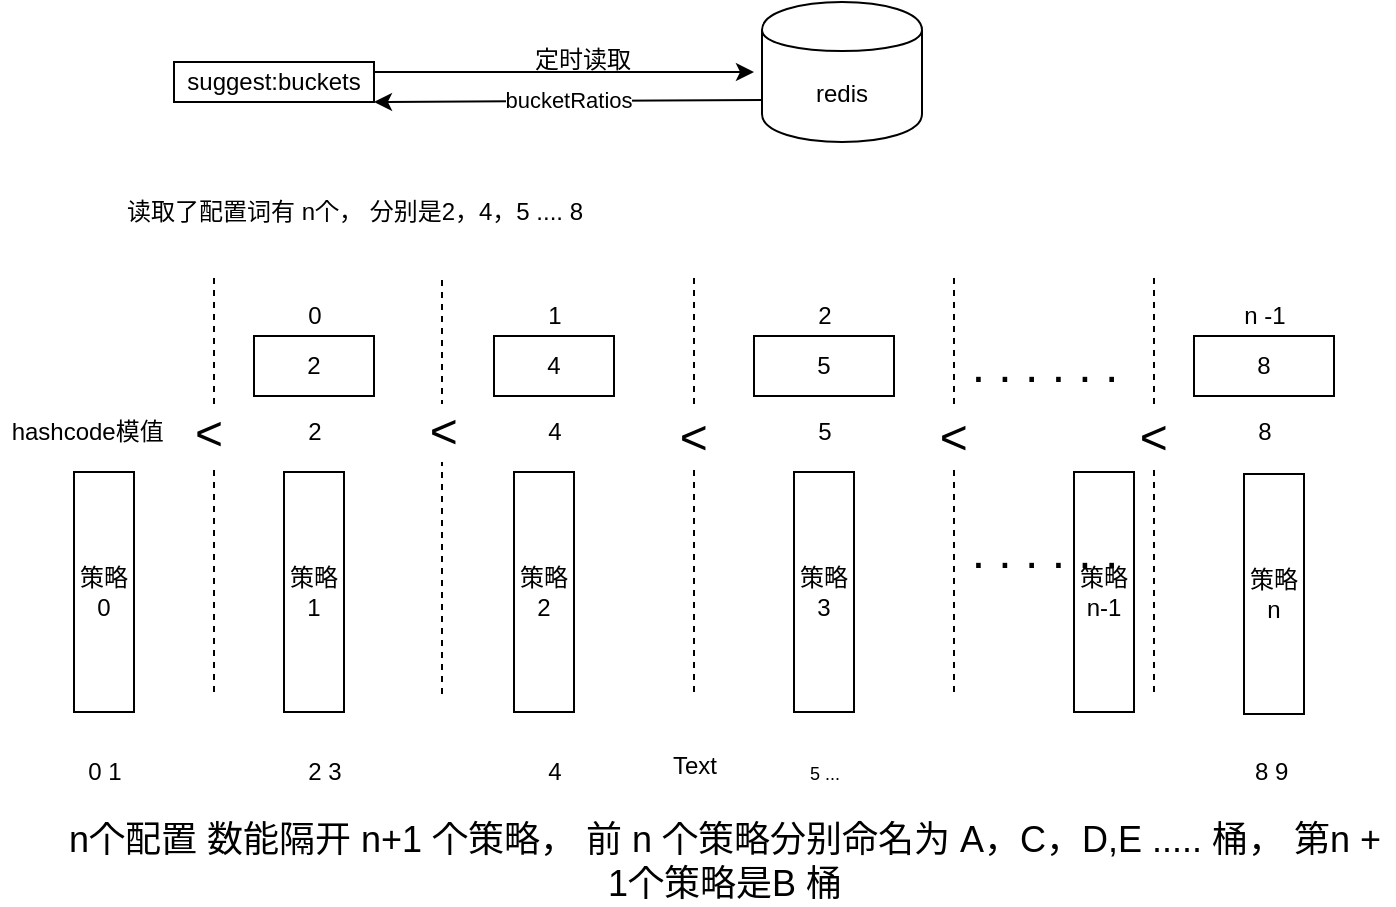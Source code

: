 <mxfile version="13.0.1" type="github"><diagram id="AoIujOPQsq3cBaW6tJ4h" name="Page-1"><mxGraphModel dx="925" dy="512" grid="1" gridSize="10" guides="1" tooltips="1" connect="1" arrows="1" fold="1" page="1" pageScale="1" pageWidth="827" pageHeight="1169" math="0" shadow="0"><root><mxCell id="0"/><mxCell id="1" parent="0"/><mxCell id="5gjnf-JDjzCa9A4W9zHp-2" value="suggest:buckets" style="rounded=0;whiteSpace=wrap;html=1;" parent="1" vertex="1"><mxGeometry x="90" y="65" width="100" height="20" as="geometry"/></mxCell><mxCell id="qchftyxILQQBsjPTItSX-1" value="" style="endArrow=classic;html=1;exitX=1;exitY=0.25;exitDx=0;exitDy=0;" edge="1" parent="1" source="5gjnf-JDjzCa9A4W9zHp-2"><mxGeometry width="50" height="50" relative="1" as="geometry"><mxPoint x="240" y="115" as="sourcePoint"/><mxPoint x="380" y="70" as="targetPoint"/><Array as="points"><mxPoint x="240" y="70"/></Array></mxGeometry></mxCell><mxCell id="qchftyxILQQBsjPTItSX-3" value="redis" style="shape=cylinder;whiteSpace=wrap;html=1;boundedLbl=1;backgroundOutline=1;" vertex="1" parent="1"><mxGeometry x="384" y="35" width="80" height="70" as="geometry"/></mxCell><mxCell id="qchftyxILQQBsjPTItSX-4" value="bucketRatios" style="endArrow=classic;html=1;entryX=1;entryY=1;entryDx=0;entryDy=0;exitX=0;exitY=0.7;exitDx=0;exitDy=0;" edge="1" parent="1" source="qchftyxILQQBsjPTItSX-3" target="5gjnf-JDjzCa9A4W9zHp-2"><mxGeometry width="50" height="50" relative="1" as="geometry"><mxPoint x="410" y="275" as="sourcePoint"/><mxPoint x="460" y="225" as="targetPoint"/></mxGeometry></mxCell><mxCell id="qchftyxILQQBsjPTItSX-5" value="2" style="rounded=0;whiteSpace=wrap;html=1;" vertex="1" parent="1"><mxGeometry x="130" y="202" width="60" height="30" as="geometry"/></mxCell><mxCell id="qchftyxILQQBsjPTItSX-6" value="4" style="rounded=0;whiteSpace=wrap;html=1;" vertex="1" parent="1"><mxGeometry x="250" y="202" width="60" height="30" as="geometry"/></mxCell><mxCell id="qchftyxILQQBsjPTItSX-7" value="5" style="rounded=0;whiteSpace=wrap;html=1;" vertex="1" parent="1"><mxGeometry x="380" y="202" width="70" height="30" as="geometry"/></mxCell><mxCell id="qchftyxILQQBsjPTItSX-9" value="0" style="text;html=1;align=center;verticalAlign=middle;resizable=0;points=[];autosize=1;" vertex="1" parent="1"><mxGeometry x="150" y="182" width="20" height="20" as="geometry"/></mxCell><mxCell id="qchftyxILQQBsjPTItSX-10" value="1" style="text;html=1;align=center;verticalAlign=middle;resizable=0;points=[];autosize=1;" vertex="1" parent="1"><mxGeometry x="270" y="182" width="20" height="20" as="geometry"/></mxCell><mxCell id="qchftyxILQQBsjPTItSX-11" value="2" style="text;html=1;align=center;verticalAlign=middle;resizable=0;points=[];autosize=1;" vertex="1" parent="1"><mxGeometry x="405" y="182" width="20" height="20" as="geometry"/></mxCell><mxCell id="qchftyxILQQBsjPTItSX-13" value="8" style="rounded=0;whiteSpace=wrap;html=1;" vertex="1" parent="1"><mxGeometry x="600" y="202" width="70" height="30" as="geometry"/></mxCell><mxCell id="qchftyxILQQBsjPTItSX-14" value="n -1" style="text;html=1;align=center;verticalAlign=middle;resizable=0;points=[];autosize=1;" vertex="1" parent="1"><mxGeometry x="615" y="182" width="40" height="20" as="geometry"/></mxCell><mxCell id="qchftyxILQQBsjPTItSX-15" value="定时读取" style="text;html=1;align=center;verticalAlign=middle;resizable=0;points=[];autosize=1;" vertex="1" parent="1"><mxGeometry x="264" y="54" width="60" height="20" as="geometry"/></mxCell><mxCell id="qchftyxILQQBsjPTItSX-16" value="读取了配置词有 n个， 分别是2，4，5 .... 8" style="text;html=1;align=center;verticalAlign=middle;resizable=0;points=[];autosize=1;" vertex="1" parent="1"><mxGeometry x="60" y="130" width="240" height="20" as="geometry"/></mxCell><mxCell id="qchftyxILQQBsjPTItSX-17" value="" style="endArrow=none;dashed=1;html=1;" edge="1" parent="1"><mxGeometry width="50" height="50" relative="1" as="geometry"><mxPoint x="110" y="380" as="sourcePoint"/><mxPoint x="110" y="170" as="targetPoint"/></mxGeometry></mxCell><mxCell id="qchftyxILQQBsjPTItSX-36" value="&lt;font style=&quot;font-size: 24px&quot;&gt;&amp;lt;&lt;/font&gt;" style="edgeLabel;html=1;align=center;verticalAlign=middle;resizable=0;points=[];" vertex="1" connectable="0" parent="qchftyxILQQBsjPTItSX-17"><mxGeometry x="0.275" y="3" relative="1" as="geometry"><mxPoint y="5" as="offset"/></mxGeometry></mxCell><mxCell id="qchftyxILQQBsjPTItSX-18" value="" style="endArrow=none;dashed=1;html=1;" edge="1" parent="1"><mxGeometry width="50" height="50" relative="1" as="geometry"><mxPoint x="224" y="381" as="sourcePoint"/><mxPoint x="224" y="171" as="targetPoint"/></mxGeometry></mxCell><mxCell id="qchftyxILQQBsjPTItSX-38" value="&lt;font style=&quot;font-size: 24px&quot;&gt;&amp;nbsp;&amp;lt;&lt;/font&gt;" style="edgeLabel;html=1;align=center;verticalAlign=middle;resizable=0;points=[];" vertex="1" connectable="0" parent="qchftyxILQQBsjPTItSX-18"><mxGeometry x="0.208" y="3" relative="1" as="geometry"><mxPoint y="-4" as="offset"/></mxGeometry></mxCell><mxCell id="qchftyxILQQBsjPTItSX-19" value="" style="endArrow=none;dashed=1;html=1;" edge="1" parent="1"><mxGeometry width="50" height="50" relative="1" as="geometry"><mxPoint x="350" y="380" as="sourcePoint"/><mxPoint x="350" y="170" as="targetPoint"/></mxGeometry></mxCell><mxCell id="qchftyxILQQBsjPTItSX-21" value="" style="endArrow=none;dashed=1;html=1;" edge="1" parent="1"><mxGeometry width="50" height="50" relative="1" as="geometry"><mxPoint x="480" y="380" as="sourcePoint"/><mxPoint x="480" y="170" as="targetPoint"/></mxGeometry></mxCell><mxCell id="qchftyxILQQBsjPTItSX-24" value="" style="endArrow=none;dashed=1;html=1;" edge="1" parent="1"><mxGeometry width="50" height="50" relative="1" as="geometry"><mxPoint x="580" y="380" as="sourcePoint"/><mxPoint x="580" y="170" as="targetPoint"/></mxGeometry></mxCell><mxCell id="qchftyxILQQBsjPTItSX-26" value="&lt;font style=&quot;font-size: 24px&quot;&gt;. . . . . .&lt;/font&gt;" style="text;html=1;align=center;verticalAlign=middle;resizable=0;points=[];autosize=1;" vertex="1" parent="1"><mxGeometry x="480" y="207" width="90" height="20" as="geometry"/></mxCell><mxCell id="qchftyxILQQBsjPTItSX-27" value="策略&lt;br&gt;0" style="rounded=0;whiteSpace=wrap;html=1;" vertex="1" parent="1"><mxGeometry x="40" y="270" width="30" height="120" as="geometry"/></mxCell><mxCell id="qchftyxILQQBsjPTItSX-28" value="策略&lt;br&gt;1" style="rounded=0;whiteSpace=wrap;html=1;" vertex="1" parent="1"><mxGeometry x="145" y="270" width="30" height="120" as="geometry"/></mxCell><mxCell id="qchftyxILQQBsjPTItSX-29" value="策略&lt;br&gt;2" style="rounded=0;whiteSpace=wrap;html=1;" vertex="1" parent="1"><mxGeometry x="260" y="270" width="30" height="120" as="geometry"/></mxCell><mxCell id="qchftyxILQQBsjPTItSX-30" value="策略&lt;br&gt;3" style="rounded=0;whiteSpace=wrap;html=1;" vertex="1" parent="1"><mxGeometry x="400" y="270" width="30" height="120" as="geometry"/></mxCell><mxCell id="qchftyxILQQBsjPTItSX-31" value="策略&lt;br&gt;n" style="rounded=0;whiteSpace=wrap;html=1;" vertex="1" parent="1"><mxGeometry x="625" y="271" width="30" height="120" as="geometry"/></mxCell><mxCell id="qchftyxILQQBsjPTItSX-32" value="策略&lt;br&gt;n-1" style="rounded=0;whiteSpace=wrap;html=1;" vertex="1" parent="1"><mxGeometry x="540" y="270" width="30" height="120" as="geometry"/></mxCell><mxCell id="qchftyxILQQBsjPTItSX-33" value="&lt;font style=&quot;font-size: 24px&quot;&gt;. . . . . .&lt;/font&gt;" style="text;html=1;align=center;verticalAlign=middle;resizable=0;points=[];autosize=1;" vertex="1" parent="1"><mxGeometry x="480" y="300" width="90" height="20" as="geometry"/></mxCell><mxCell id="qchftyxILQQBsjPTItSX-35" value="&lt;font style=&quot;font-size: 12px&quot;&gt;hashcode模值&amp;nbsp;&lt;/font&gt;" style="text;html=1;align=center;verticalAlign=middle;resizable=0;points=[];autosize=1;" vertex="1" parent="1"><mxGeometry x="3" y="240" width="90" height="20" as="geometry"/></mxCell><mxCell id="qchftyxILQQBsjPTItSX-37" value="2" style="text;html=1;align=center;verticalAlign=middle;resizable=0;points=[];autosize=1;" vertex="1" parent="1"><mxGeometry x="150" y="240" width="20" height="20" as="geometry"/></mxCell><mxCell id="qchftyxILQQBsjPTItSX-39" value="4" style="text;html=1;align=center;verticalAlign=middle;resizable=0;points=[];autosize=1;" vertex="1" parent="1"><mxGeometry x="270" y="240" width="20" height="20" as="geometry"/></mxCell><mxCell id="qchftyxILQQBsjPTItSX-40" value="5" style="text;html=1;align=center;verticalAlign=middle;resizable=0;points=[];autosize=1;" vertex="1" parent="1"><mxGeometry x="405" y="240" width="20" height="20" as="geometry"/></mxCell><mxCell id="qchftyxILQQBsjPTItSX-43" value="8" style="text;html=1;align=center;verticalAlign=middle;resizable=0;points=[];autosize=1;" vertex="1" parent="1"><mxGeometry x="625" y="240" width="20" height="20" as="geometry"/></mxCell><mxCell id="qchftyxILQQBsjPTItSX-48" value="&lt;font style=&quot;font-size: 24px&quot;&gt;&amp;nbsp;&amp;lt;&lt;/font&gt;" style="edgeLabel;html=1;align=center;verticalAlign=middle;resizable=0;points=[];" vertex="1" connectable="0" parent="1"><mxGeometry x="300" y="264" as="geometry"><mxPoint x="46" y="-11" as="offset"/></mxGeometry></mxCell><mxCell id="qchftyxILQQBsjPTItSX-49" value="&lt;font style=&quot;font-size: 24px&quot;&gt;&amp;nbsp;&amp;lt;&lt;/font&gt;" style="edgeLabel;html=1;align=center;verticalAlign=middle;resizable=0;points=[];" vertex="1" connectable="0" parent="1"><mxGeometry x="430" y="264" as="geometry"><mxPoint x="46" y="-11" as="offset"/></mxGeometry></mxCell><mxCell id="qchftyxILQQBsjPTItSX-50" value="&lt;font style=&quot;font-size: 24px&quot;&gt;&amp;nbsp;&amp;lt;&lt;/font&gt;" style="edgeLabel;html=1;align=center;verticalAlign=middle;resizable=0;points=[];" vertex="1" connectable="0" parent="1"><mxGeometry x="530" y="264" as="geometry"><mxPoint x="46" y="-11" as="offset"/></mxGeometry></mxCell><mxCell id="qchftyxILQQBsjPTItSX-53" value="0 1" style="text;html=1;align=center;verticalAlign=middle;resizable=0;points=[];autosize=1;" vertex="1" parent="1"><mxGeometry x="40" y="410" width="30" height="20" as="geometry"/></mxCell><mxCell id="qchftyxILQQBsjPTItSX-54" value="2 3" style="text;html=1;align=center;verticalAlign=middle;resizable=0;points=[];autosize=1;" vertex="1" parent="1"><mxGeometry x="150" y="410" width="30" height="20" as="geometry"/></mxCell><mxCell id="qchftyxILQQBsjPTItSX-55" value="4" style="text;html=1;align=center;verticalAlign=middle;resizable=0;points=[];autosize=1;" vertex="1" parent="1"><mxGeometry x="270" y="410" width="20" height="20" as="geometry"/></mxCell><mxCell id="qchftyxILQQBsjPTItSX-56" value="&lt;font style=&quot;font-size: 9px&quot;&gt;5 ...&lt;/font&gt;" style="text;html=1;align=center;verticalAlign=middle;resizable=0;points=[];autosize=1;" vertex="1" parent="1"><mxGeometry x="400" y="410" width="30" height="20" as="geometry"/></mxCell><mxCell id="qchftyxILQQBsjPTItSX-59" value="8 9&amp;nbsp;" style="text;html=1;align=center;verticalAlign=middle;resizable=0;points=[];autosize=1;" vertex="1" parent="1"><mxGeometry x="620" y="410" width="40" height="20" as="geometry"/></mxCell><mxCell id="qchftyxILQQBsjPTItSX-64" value="&lt;font style=&quot;font-size: 18px&quot;&gt;n个配置 数能隔开 n+1 个策略， 前 n 个策略分别命名为 A，C，D,E ..... 桶， 第n +&lt;br&gt;1个策略是B 桶&lt;/font&gt;" style="text;html=1;align=center;verticalAlign=middle;resizable=0;points=[];autosize=1;" vertex="1" parent="1"><mxGeometry x="30" y="445" width="670" height="40" as="geometry"/></mxCell><mxCell id="qchftyxILQQBsjPTItSX-65" value="Text" style="text;html=1;align=center;verticalAlign=middle;resizable=0;points=[];autosize=1;" vertex="1" parent="1"><mxGeometry x="330" y="407" width="40" height="20" as="geometry"/></mxCell></root></mxGraphModel></diagram></mxfile>